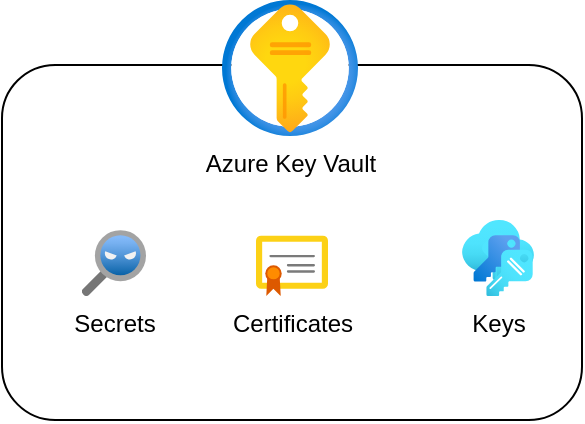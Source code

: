 <mxfile version="18.0.1" type="device"><diagram id="WdPmrTOGjnG7NGu4lDNp" name="Seite-1"><mxGraphModel dx="1102" dy="745" grid="1" gridSize="10" guides="1" tooltips="1" connect="1" arrows="1" fold="1" page="1" pageScale="1" pageWidth="827" pageHeight="1169" math="0" shadow="0"><root><mxCell id="0"/><mxCell id="1" parent="0"/><mxCell id="dMyKfMzK0pcV6CoX6yO7-5" value="" style="rounded=1;whiteSpace=wrap;html=1;" vertex="1" parent="1"><mxGeometry x="270" y="382.48" width="290" height="177.52" as="geometry"/></mxCell><mxCell id="dMyKfMzK0pcV6CoX6yO7-1" value="Azure Key Vault" style="aspect=fixed;html=1;points=[];align=center;image;fontSize=12;image=img/lib/azure2/security/Key_Vaults.svg;" vertex="1" parent="1"><mxGeometry x="380" y="350" width="68" height="68" as="geometry"/></mxCell><mxCell id="dMyKfMzK0pcV6CoX6yO7-2" value="Certificates" style="sketch=0;aspect=fixed;html=1;points=[];align=center;image;fontSize=12;image=img/lib/mscae/Certificate.svg;" vertex="1" parent="1"><mxGeometry x="397" y="467.76" width="36" height="30.24" as="geometry"/></mxCell><mxCell id="dMyKfMzK0pcV6CoX6yO7-3" value="Keys" style="aspect=fixed;html=1;points=[];align=center;image;fontSize=12;image=img/lib/azure2/security/Keys.svg;" vertex="1" parent="1"><mxGeometry x="500" y="460" width="36" height="38" as="geometry"/></mxCell><mxCell id="dMyKfMzK0pcV6CoX6yO7-4" value="Secrets" style="aspect=fixed;html=1;points=[];align=center;image;fontSize=12;image=img/lib/azure2/other/Detonation.svg;" vertex="1" parent="1"><mxGeometry x="310" y="464.97" width="32" height="33.03" as="geometry"/></mxCell></root></mxGraphModel></diagram></mxfile>